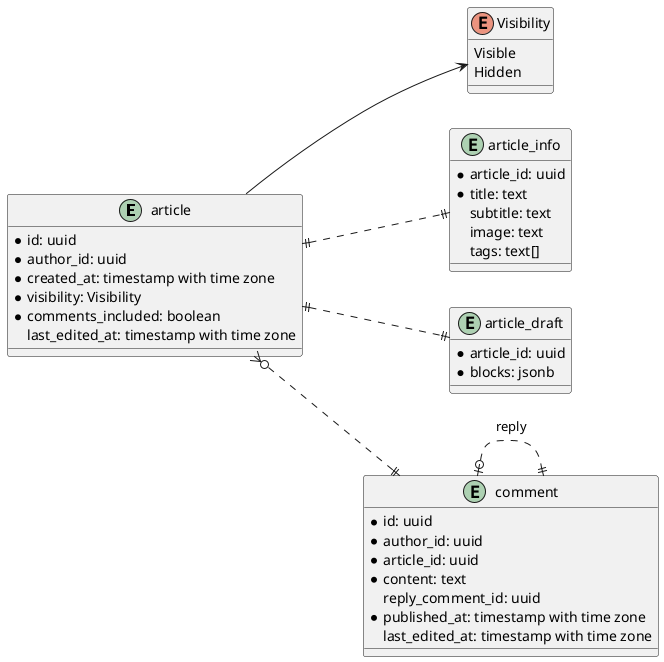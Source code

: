 @startuml articles
left to right direction

entity article {
    *id: uuid
    *author_id: uuid
    *created_at: timestamp with time zone
    *visibility: Visibility
    *comments_included: boolean
    last_edited_at: timestamp with time zone
}

enum Visibility {
    Visible
    Hidden
}

entity article_info {
    *article_id: uuid
    *title: text
    subtitle: text
    image: text
    tags: text[]
}

entity article_draft {
    *article_id: uuid
    *blocks: jsonb
}

entity comment {
    *id: uuid
    *author_id: uuid
    *article_id: uuid
    *content: text
    reply_comment_id: uuid
    *published_at: timestamp with time zone
    last_edited_at: timestamp with time zone
}

article ||..|| article_info
article ||..|| article_draft
article --> Visibility

article }o..|| comment
comment |o..|| comment : reply

@enduml
